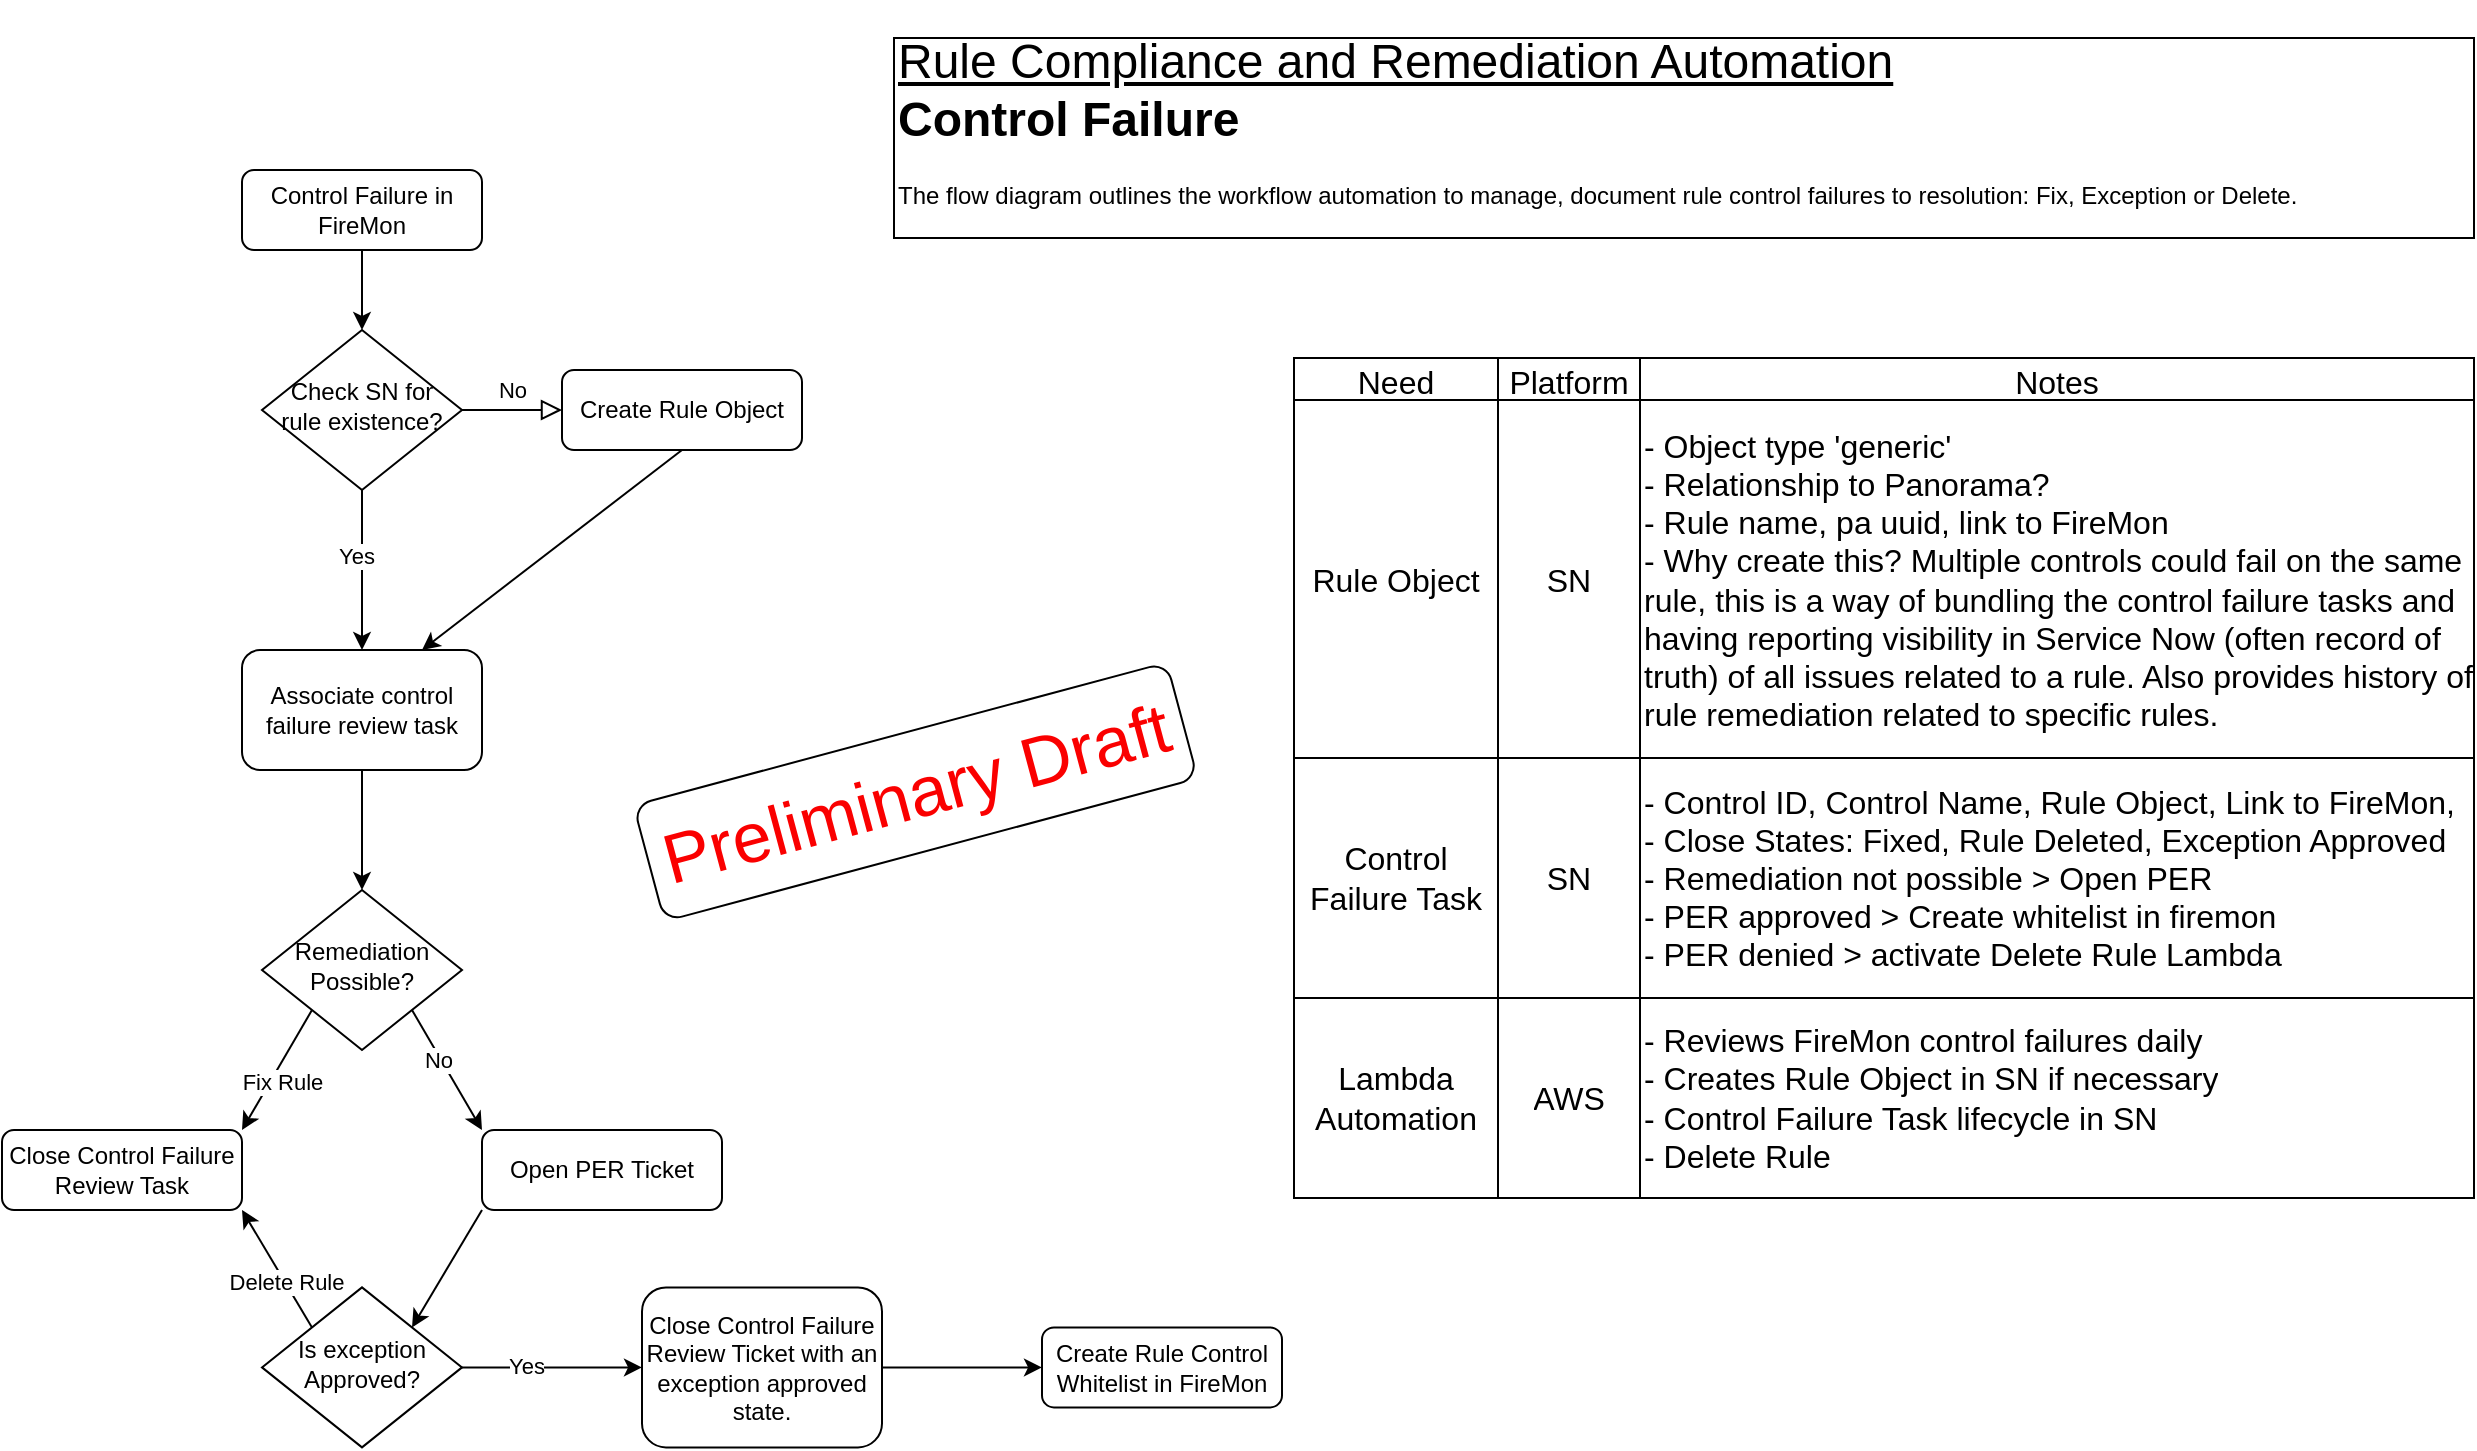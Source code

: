 <mxfile version="28.2.5">
  <diagram id="C5RBs43oDa-KdzZeNtuy" name="Page-1">
    <mxGraphModel dx="1783" dy="929" grid="1" gridSize="10" guides="1" tooltips="1" connect="1" arrows="1" fold="1" page="1" pageScale="1" pageWidth="1400" pageHeight="850" math="0" shadow="0">
      <root>
        <mxCell id="WIyWlLk6GJQsqaUBKTNV-0" />
        <mxCell id="WIyWlLk6GJQsqaUBKTNV-1" parent="WIyWlLk6GJQsqaUBKTNV-0" />
        <mxCell id="AwS022Rujj1-3uTSAjEN-37" style="edgeStyle=orthogonalEdgeStyle;rounded=0;orthogonalLoop=1;jettySize=auto;html=1;exitX=0.5;exitY=1;exitDx=0;exitDy=0;entryX=0.5;entryY=0;entryDx=0;entryDy=0;" parent="WIyWlLk6GJQsqaUBKTNV-1" source="WIyWlLk6GJQsqaUBKTNV-3" target="WIyWlLk6GJQsqaUBKTNV-6" edge="1">
          <mxGeometry relative="1" as="geometry" />
        </mxCell>
        <mxCell id="WIyWlLk6GJQsqaUBKTNV-3" value="Control Failure in FireMon" style="rounded=1;whiteSpace=wrap;html=1;fontSize=12;glass=0;strokeWidth=1;shadow=0;" parent="WIyWlLk6GJQsqaUBKTNV-1" vertex="1">
          <mxGeometry x="202" y="106" width="120" height="40" as="geometry" />
        </mxCell>
        <mxCell id="WIyWlLk6GJQsqaUBKTNV-5" value="No" style="edgeStyle=orthogonalEdgeStyle;rounded=0;html=1;jettySize=auto;orthogonalLoop=1;fontSize=11;endArrow=block;endFill=0;endSize=8;strokeWidth=1;shadow=0;labelBackgroundColor=none;" parent="WIyWlLk6GJQsqaUBKTNV-1" source="WIyWlLk6GJQsqaUBKTNV-6" target="WIyWlLk6GJQsqaUBKTNV-7" edge="1">
          <mxGeometry y="10" relative="1" as="geometry">
            <mxPoint as="offset" />
          </mxGeometry>
        </mxCell>
        <mxCell id="AwS022Rujj1-3uTSAjEN-6" style="rounded=0;orthogonalLoop=1;jettySize=auto;html=1;exitX=0.5;exitY=1;exitDx=0;exitDy=0;entryX=0.5;entryY=0;entryDx=0;entryDy=0;" parent="WIyWlLk6GJQsqaUBKTNV-1" source="WIyWlLk6GJQsqaUBKTNV-6" target="AwS022Rujj1-3uTSAjEN-3" edge="1">
          <mxGeometry relative="1" as="geometry" />
        </mxCell>
        <mxCell id="AwS022Rujj1-3uTSAjEN-10" value="Yes" style="edgeLabel;html=1;align=center;verticalAlign=middle;resizable=0;points=[];" parent="AwS022Rujj1-3uTSAjEN-6" connectable="0" vertex="1">
          <mxGeometry x="-0.173" y="-3" relative="1" as="geometry">
            <mxPoint as="offset" />
          </mxGeometry>
        </mxCell>
        <mxCell id="WIyWlLk6GJQsqaUBKTNV-6" value="Check SN for rule existence?" style="rhombus;whiteSpace=wrap;html=1;shadow=0;fontFamily=Helvetica;fontSize=12;align=center;strokeWidth=1;spacing=6;spacingTop=-4;" parent="WIyWlLk6GJQsqaUBKTNV-1" vertex="1">
          <mxGeometry x="212" y="186" width="100" height="80" as="geometry" />
        </mxCell>
        <mxCell id="AwS022Rujj1-3uTSAjEN-5" style="rounded=0;orthogonalLoop=1;jettySize=auto;html=1;exitX=0.5;exitY=1;exitDx=0;exitDy=0;entryX=0.75;entryY=0;entryDx=0;entryDy=0;" parent="WIyWlLk6GJQsqaUBKTNV-1" source="WIyWlLk6GJQsqaUBKTNV-7" target="AwS022Rujj1-3uTSAjEN-3" edge="1">
          <mxGeometry relative="1" as="geometry">
            <mxPoint x="302" y="376" as="targetPoint" />
          </mxGeometry>
        </mxCell>
        <mxCell id="WIyWlLk6GJQsqaUBKTNV-7" value="Create Rule Object" style="rounded=1;whiteSpace=wrap;html=1;fontSize=12;glass=0;strokeWidth=1;shadow=0;" parent="WIyWlLk6GJQsqaUBKTNV-1" vertex="1">
          <mxGeometry x="362" y="206" width="120" height="40" as="geometry" />
        </mxCell>
        <mxCell id="AwS022Rujj1-3uTSAjEN-8" style="rounded=0;orthogonalLoop=1;jettySize=auto;html=1;exitX=0.5;exitY=1;exitDx=0;exitDy=0;entryX=0.5;entryY=0;entryDx=0;entryDy=0;" parent="WIyWlLk6GJQsqaUBKTNV-1" source="AwS022Rujj1-3uTSAjEN-3" target="AwS022Rujj1-3uTSAjEN-7" edge="1">
          <mxGeometry relative="1" as="geometry" />
        </mxCell>
        <mxCell id="AwS022Rujj1-3uTSAjEN-3" value="Associate control failure review task" style="rounded=1;whiteSpace=wrap;html=1;fontSize=12;glass=0;strokeWidth=1;shadow=0;" parent="WIyWlLk6GJQsqaUBKTNV-1" vertex="1">
          <mxGeometry x="202" y="346" width="120" height="60" as="geometry" />
        </mxCell>
        <mxCell id="AwS022Rujj1-3uTSAjEN-14" style="rounded=0;orthogonalLoop=1;jettySize=auto;html=1;exitX=0;exitY=1;exitDx=0;exitDy=0;entryX=1;entryY=0;entryDx=0;entryDy=0;" parent="WIyWlLk6GJQsqaUBKTNV-1" source="AwS022Rujj1-3uTSAjEN-7" target="AwS022Rujj1-3uTSAjEN-13" edge="1">
          <mxGeometry relative="1" as="geometry" />
        </mxCell>
        <mxCell id="AwS022Rujj1-3uTSAjEN-38" value="Fix Rule" style="edgeLabel;html=1;align=center;verticalAlign=middle;resizable=0;points=[];" parent="AwS022Rujj1-3uTSAjEN-14" connectable="0" vertex="1">
          <mxGeometry x="0.116" y="5" relative="1" as="geometry">
            <mxPoint as="offset" />
          </mxGeometry>
        </mxCell>
        <mxCell id="AwS022Rujj1-3uTSAjEN-18" style="rounded=0;orthogonalLoop=1;jettySize=auto;html=1;exitX=1;exitY=1;exitDx=0;exitDy=0;entryX=0;entryY=0;entryDx=0;entryDy=0;" parent="WIyWlLk6GJQsqaUBKTNV-1" source="AwS022Rujj1-3uTSAjEN-7" target="AwS022Rujj1-3uTSAjEN-17" edge="1">
          <mxGeometry relative="1" as="geometry" />
        </mxCell>
        <mxCell id="AwS022Rujj1-3uTSAjEN-19" value="No" style="edgeLabel;html=1;align=center;verticalAlign=middle;resizable=0;points=[];" parent="AwS022Rujj1-3uTSAjEN-18" connectable="0" vertex="1">
          <mxGeometry x="-0.19" y="-1" relative="1" as="geometry">
            <mxPoint as="offset" />
          </mxGeometry>
        </mxCell>
        <mxCell id="AwS022Rujj1-3uTSAjEN-7" value="Remediation Possible?" style="rhombus;whiteSpace=wrap;html=1;shadow=0;fontFamily=Helvetica;fontSize=12;align=center;strokeWidth=1;spacing=6;spacingTop=-4;" parent="WIyWlLk6GJQsqaUBKTNV-1" vertex="1">
          <mxGeometry x="212" y="466" width="100" height="80" as="geometry" />
        </mxCell>
        <mxCell id="AwS022Rujj1-3uTSAjEN-13" value="Close Control Failure Review Task" style="rounded=1;whiteSpace=wrap;html=1;fontSize=12;glass=0;strokeWidth=1;shadow=0;" parent="WIyWlLk6GJQsqaUBKTNV-1" vertex="1">
          <mxGeometry x="82" y="586" width="120" height="40" as="geometry" />
        </mxCell>
        <mxCell id="AwS022Rujj1-3uTSAjEN-23" style="rounded=0;orthogonalLoop=1;jettySize=auto;html=1;exitX=0;exitY=1;exitDx=0;exitDy=0;entryX=1;entryY=0;entryDx=0;entryDy=0;" parent="WIyWlLk6GJQsqaUBKTNV-1" source="AwS022Rujj1-3uTSAjEN-17" target="AwS022Rujj1-3uTSAjEN-22" edge="1">
          <mxGeometry relative="1" as="geometry" />
        </mxCell>
        <mxCell id="AwS022Rujj1-3uTSAjEN-17" value="Open PER Ticket" style="rounded=1;whiteSpace=wrap;html=1;fontSize=12;glass=0;strokeWidth=1;shadow=0;" parent="WIyWlLk6GJQsqaUBKTNV-1" vertex="1">
          <mxGeometry x="322" y="586" width="120" height="40" as="geometry" />
        </mxCell>
        <mxCell id="AwS022Rujj1-3uTSAjEN-26" style="rounded=0;orthogonalLoop=1;jettySize=auto;html=1;exitX=1;exitY=0.5;exitDx=0;exitDy=0;entryX=0;entryY=0.5;entryDx=0;entryDy=0;" parent="WIyWlLk6GJQsqaUBKTNV-1" source="AwS022Rujj1-3uTSAjEN-22" target="AwS022Rujj1-3uTSAjEN-25" edge="1">
          <mxGeometry relative="1" as="geometry" />
        </mxCell>
        <mxCell id="AwS022Rujj1-3uTSAjEN-28" value="Yes" style="edgeLabel;html=1;align=center;verticalAlign=middle;resizable=0;points=[];" parent="AwS022Rujj1-3uTSAjEN-26" connectable="0" vertex="1">
          <mxGeometry x="-0.286" y="1" relative="1" as="geometry">
            <mxPoint as="offset" />
          </mxGeometry>
        </mxCell>
        <mxCell id="AwS022Rujj1-3uTSAjEN-27" style="rounded=0;orthogonalLoop=1;jettySize=auto;html=1;exitX=0;exitY=0;exitDx=0;exitDy=0;entryX=1;entryY=1;entryDx=0;entryDy=0;" parent="WIyWlLk6GJQsqaUBKTNV-1" source="AwS022Rujj1-3uTSAjEN-22" target="AwS022Rujj1-3uTSAjEN-13" edge="1">
          <mxGeometry relative="1" as="geometry">
            <mxPoint x="122" y="716" as="targetPoint" />
          </mxGeometry>
        </mxCell>
        <mxCell id="AwS022Rujj1-3uTSAjEN-29" value="Delete Rule" style="edgeLabel;html=1;align=center;verticalAlign=middle;resizable=0;points=[];" parent="AwS022Rujj1-3uTSAjEN-27" connectable="0" vertex="1">
          <mxGeometry x="-0.229" relative="1" as="geometry">
            <mxPoint as="offset" />
          </mxGeometry>
        </mxCell>
        <mxCell id="AwS022Rujj1-3uTSAjEN-22" value="Is exception Approved?" style="rhombus;whiteSpace=wrap;html=1;shadow=0;fontFamily=Helvetica;fontSize=12;align=center;strokeWidth=1;spacing=6;spacingTop=-4;" parent="WIyWlLk6GJQsqaUBKTNV-1" vertex="1">
          <mxGeometry x="212" y="664.7" width="100" height="80" as="geometry" />
        </mxCell>
        <mxCell id="AwS022Rujj1-3uTSAjEN-40" style="edgeStyle=orthogonalEdgeStyle;rounded=0;orthogonalLoop=1;jettySize=auto;html=1;exitX=1;exitY=0.5;exitDx=0;exitDy=0;" parent="WIyWlLk6GJQsqaUBKTNV-1" source="AwS022Rujj1-3uTSAjEN-25" edge="1">
          <mxGeometry relative="1" as="geometry">
            <mxPoint x="602" y="704.7" as="targetPoint" />
          </mxGeometry>
        </mxCell>
        <mxCell id="AwS022Rujj1-3uTSAjEN-25" value="Close Control Failure Review Ticket with an exception approved state." style="rounded=1;whiteSpace=wrap;html=1;fontSize=12;glass=0;strokeWidth=1;shadow=0;" parent="WIyWlLk6GJQsqaUBKTNV-1" vertex="1">
          <mxGeometry x="402" y="664.7" width="120" height="80" as="geometry" />
        </mxCell>
        <mxCell id="AwS022Rujj1-3uTSAjEN-41" value="Create Rule Control Whitelist in FireMon" style="rounded=1;whiteSpace=wrap;html=1;fontSize=12;glass=0;strokeWidth=1;shadow=0;" parent="WIyWlLk6GJQsqaUBKTNV-1" vertex="1">
          <mxGeometry x="602" y="684.7" width="120" height="40" as="geometry" />
        </mxCell>
        <mxCell id="AwS022Rujj1-3uTSAjEN-42" value="" style="shape=table;startSize=0;container=1;collapsible=0;childLayout=tableLayout;fontSize=16;" parent="WIyWlLk6GJQsqaUBKTNV-1" vertex="1">
          <mxGeometry x="728" y="200" width="590" height="420" as="geometry" />
        </mxCell>
        <mxCell id="AwS022Rujj1-3uTSAjEN-43" value="" style="shape=tableRow;horizontal=0;startSize=0;swimlaneHead=0;swimlaneBody=0;strokeColor=inherit;top=0;left=0;bottom=0;right=0;collapsible=0;dropTarget=0;fillColor=none;points=[[0,0.5],[1,0.5]];portConstraint=eastwest;fontSize=16;" parent="AwS022Rujj1-3uTSAjEN-42" vertex="1">
          <mxGeometry width="590" height="21" as="geometry" />
        </mxCell>
        <mxCell id="AwS022Rujj1-3uTSAjEN-44" value="Need" style="shape=partialRectangle;html=1;whiteSpace=wrap;connectable=0;strokeColor=inherit;overflow=hidden;fillColor=none;top=0;left=0;bottom=0;right=0;pointerEvents=1;fontSize=16;" parent="AwS022Rujj1-3uTSAjEN-43" vertex="1">
          <mxGeometry width="102" height="21" as="geometry">
            <mxRectangle width="102" height="21" as="alternateBounds" />
          </mxGeometry>
        </mxCell>
        <mxCell id="AwS022Rujj1-3uTSAjEN-45" value="Platform" style="shape=partialRectangle;html=1;whiteSpace=wrap;connectable=0;strokeColor=inherit;overflow=hidden;fillColor=none;top=0;left=0;bottom=0;right=0;pointerEvents=1;fontSize=16;" parent="AwS022Rujj1-3uTSAjEN-43" vertex="1">
          <mxGeometry x="102" width="71" height="21" as="geometry">
            <mxRectangle width="71" height="21" as="alternateBounds" />
          </mxGeometry>
        </mxCell>
        <mxCell id="AwS022Rujj1-3uTSAjEN-46" value="Notes" style="shape=partialRectangle;html=1;whiteSpace=wrap;connectable=0;strokeColor=inherit;overflow=hidden;fillColor=none;top=0;left=0;bottom=0;right=0;pointerEvents=1;fontSize=16;" parent="AwS022Rujj1-3uTSAjEN-43" vertex="1">
          <mxGeometry x="173" width="417" height="21" as="geometry">
            <mxRectangle width="417" height="21" as="alternateBounds" />
          </mxGeometry>
        </mxCell>
        <mxCell id="AwS022Rujj1-3uTSAjEN-47" value="" style="shape=tableRow;horizontal=0;startSize=0;swimlaneHead=0;swimlaneBody=0;strokeColor=inherit;top=0;left=0;bottom=0;right=0;collapsible=0;dropTarget=0;fillColor=none;points=[[0,0.5],[1,0.5]];portConstraint=eastwest;fontSize=16;" parent="AwS022Rujj1-3uTSAjEN-42" vertex="1">
          <mxGeometry y="21" width="590" height="179" as="geometry" />
        </mxCell>
        <mxCell id="AwS022Rujj1-3uTSAjEN-48" value="Rule Object" style="shape=partialRectangle;html=1;whiteSpace=wrap;connectable=0;strokeColor=inherit;overflow=hidden;fillColor=none;top=0;left=0;bottom=0;right=0;pointerEvents=1;fontSize=16;" parent="AwS022Rujj1-3uTSAjEN-47" vertex="1">
          <mxGeometry width="102" height="179" as="geometry">
            <mxRectangle width="102" height="179" as="alternateBounds" />
          </mxGeometry>
        </mxCell>
        <mxCell id="AwS022Rujj1-3uTSAjEN-49" value="SN" style="shape=partialRectangle;html=1;whiteSpace=wrap;connectable=0;strokeColor=inherit;overflow=hidden;fillColor=none;top=0;left=0;bottom=0;right=0;pointerEvents=1;fontSize=16;" parent="AwS022Rujj1-3uTSAjEN-47" vertex="1">
          <mxGeometry x="102" width="71" height="179" as="geometry">
            <mxRectangle width="71" height="179" as="alternateBounds" />
          </mxGeometry>
        </mxCell>
        <mxCell id="AwS022Rujj1-3uTSAjEN-50" value="- Object type &#39;generic&#39;&lt;br&gt;- Relationship to Panorama?&lt;br&gt;- Rule name, pa uuid, link to FireMon&lt;div&gt;- Why create this? Multiple controls could fail on the same rule, this is a way of bundling the control failure tasks and having reporting visibility in Service Now (often record of truth) of all issues related to a rule. Also provides history of rule remediation related to specific rules.&lt;/div&gt;" style="shape=partialRectangle;html=1;whiteSpace=wrap;connectable=0;strokeColor=inherit;overflow=hidden;fillColor=none;top=0;left=0;bottom=0;right=0;pointerEvents=1;fontSize=16;align=left;" parent="AwS022Rujj1-3uTSAjEN-47" vertex="1">
          <mxGeometry x="173" width="417" height="179" as="geometry">
            <mxRectangle width="417" height="179" as="alternateBounds" />
          </mxGeometry>
        </mxCell>
        <mxCell id="AwS022Rujj1-3uTSAjEN-51" value="" style="shape=tableRow;horizontal=0;startSize=0;swimlaneHead=0;swimlaneBody=0;strokeColor=inherit;top=0;left=0;bottom=0;right=0;collapsible=0;dropTarget=0;fillColor=none;points=[[0,0.5],[1,0.5]];portConstraint=eastwest;fontSize=16;" parent="AwS022Rujj1-3uTSAjEN-42" vertex="1">
          <mxGeometry y="200" width="590" height="120" as="geometry" />
        </mxCell>
        <mxCell id="AwS022Rujj1-3uTSAjEN-52" value="Control Failure Task" style="shape=partialRectangle;html=1;whiteSpace=wrap;connectable=0;strokeColor=inherit;overflow=hidden;fillColor=none;top=0;left=0;bottom=0;right=0;pointerEvents=1;fontSize=16;" parent="AwS022Rujj1-3uTSAjEN-51" vertex="1">
          <mxGeometry width="102" height="120" as="geometry">
            <mxRectangle width="102" height="120" as="alternateBounds" />
          </mxGeometry>
        </mxCell>
        <mxCell id="AwS022Rujj1-3uTSAjEN-53" value="SN" style="shape=partialRectangle;html=1;whiteSpace=wrap;connectable=0;strokeColor=inherit;overflow=hidden;fillColor=none;top=0;left=0;bottom=0;right=0;pointerEvents=1;fontSize=16;" parent="AwS022Rujj1-3uTSAjEN-51" vertex="1">
          <mxGeometry x="102" width="71" height="120" as="geometry">
            <mxRectangle width="71" height="120" as="alternateBounds" />
          </mxGeometry>
        </mxCell>
        <mxCell id="AwS022Rujj1-3uTSAjEN-54" value="- Control ID, Control Name, Rule Object, Link to FireMon,&lt;div&gt;- Close States: Fixed, Rule Deleted, Exception Approved&lt;/div&gt;&lt;div&gt;- Remediation not possible &amp;gt; Open PER&lt;br&gt;- PER approved &amp;gt; Create whitelist in firemon&lt;/div&gt;&lt;div&gt;- PER denied &amp;gt; activate Delete Rule Lambda&lt;/div&gt;" style="shape=partialRectangle;html=1;whiteSpace=wrap;connectable=0;strokeColor=inherit;overflow=hidden;fillColor=none;top=0;left=0;bottom=0;right=0;pointerEvents=1;fontSize=16;align=left;" parent="AwS022Rujj1-3uTSAjEN-51" vertex="1">
          <mxGeometry x="173" width="417" height="120" as="geometry">
            <mxRectangle width="417" height="120" as="alternateBounds" />
          </mxGeometry>
        </mxCell>
        <mxCell id="AwS022Rujj1-3uTSAjEN-55" value="" style="shape=tableRow;horizontal=0;startSize=0;swimlaneHead=0;swimlaneBody=0;strokeColor=inherit;top=0;left=0;bottom=0;right=0;collapsible=0;dropTarget=0;fillColor=none;points=[[0,0.5],[1,0.5]];portConstraint=eastwest;fontSize=16;" parent="AwS022Rujj1-3uTSAjEN-42" vertex="1">
          <mxGeometry y="320" width="590" height="100" as="geometry" />
        </mxCell>
        <mxCell id="AwS022Rujj1-3uTSAjEN-56" value="Lambda Automation" style="shape=partialRectangle;html=1;whiteSpace=wrap;connectable=0;strokeColor=inherit;overflow=hidden;fillColor=none;top=0;left=0;bottom=0;right=0;pointerEvents=1;fontSize=16;" parent="AwS022Rujj1-3uTSAjEN-55" vertex="1">
          <mxGeometry width="102" height="100" as="geometry">
            <mxRectangle width="102" height="100" as="alternateBounds" />
          </mxGeometry>
        </mxCell>
        <mxCell id="AwS022Rujj1-3uTSAjEN-57" value="AWS" style="shape=partialRectangle;html=1;whiteSpace=wrap;connectable=0;strokeColor=inherit;overflow=hidden;fillColor=none;top=0;left=0;bottom=0;right=0;pointerEvents=1;fontSize=16;" parent="AwS022Rujj1-3uTSAjEN-55" vertex="1">
          <mxGeometry x="102" width="71" height="100" as="geometry">
            <mxRectangle width="71" height="100" as="alternateBounds" />
          </mxGeometry>
        </mxCell>
        <mxCell id="AwS022Rujj1-3uTSAjEN-58" value="- Reviews FireMon control failures daily&lt;br&gt;- Creates Rule Object in SN if necessary&lt;br&gt;- Control Failure Task lifecycle in SN&lt;div&gt;- Delete Rule&lt;/div&gt;" style="shape=partialRectangle;html=1;whiteSpace=wrap;connectable=0;strokeColor=inherit;overflow=hidden;fillColor=none;top=0;left=0;bottom=0;right=0;pointerEvents=1;fontSize=16;align=left;" parent="AwS022Rujj1-3uTSAjEN-55" vertex="1">
          <mxGeometry x="173" width="417" height="100" as="geometry">
            <mxRectangle width="417" height="100" as="alternateBounds" />
          </mxGeometry>
        </mxCell>
        <mxCell id="i5w6eRWlZnGXozr9hihg-4" value="&lt;h1 style=&quot;color: rgb(255, 255, 255);&quot;&gt;&lt;font style=&quot;color: rgb(0, 0, 0);&quot;&gt;&lt;span style=&quot;font-weight: 400;&quot;&gt;&lt;u&gt;Rule Compliance and Remediation Automation&lt;br&gt;&lt;/u&gt;&lt;/span&gt;Control Failure&lt;/font&gt;&lt;/h1&gt;&lt;p style=&quot;color: rgb(255, 255, 255);&quot;&gt;&lt;font style=&quot;color: rgb(0, 0, 0);&quot;&gt;The flow diagram outlines the workflow automation to manage, document rule control failures to resolution: Fix, Exception or Delete&lt;/font&gt;&lt;span style=&quot;color: light-dark(rgb(0, 0, 0), rgb(237, 237, 237)); background-color: transparent;&quot;&gt;.&lt;/span&gt;&lt;/p&gt;" style="rounded=0;whiteSpace=wrap;html=1;align=left;verticalAlign=bottom;" parent="WIyWlLk6GJQsqaUBKTNV-1" vertex="1">
          <mxGeometry x="528" y="40" width="790" height="100" as="geometry" />
        </mxCell>
        <mxCell id="i5w6eRWlZnGXozr9hihg-5" value="&lt;font style=&quot;font-size: 35px; color: light-dark(rgb(250, 0, 0), rgb(237, 237, 237));&quot;&gt;Preliminary Draft&lt;/font&gt;" style="rounded=1;whiteSpace=wrap;html=1;rotation=-15;" parent="WIyWlLk6GJQsqaUBKTNV-1" vertex="1">
          <mxGeometry x="400.81" y="386.94" width="276" height="60" as="geometry" />
        </mxCell>
      </root>
    </mxGraphModel>
  </diagram>
</mxfile>
